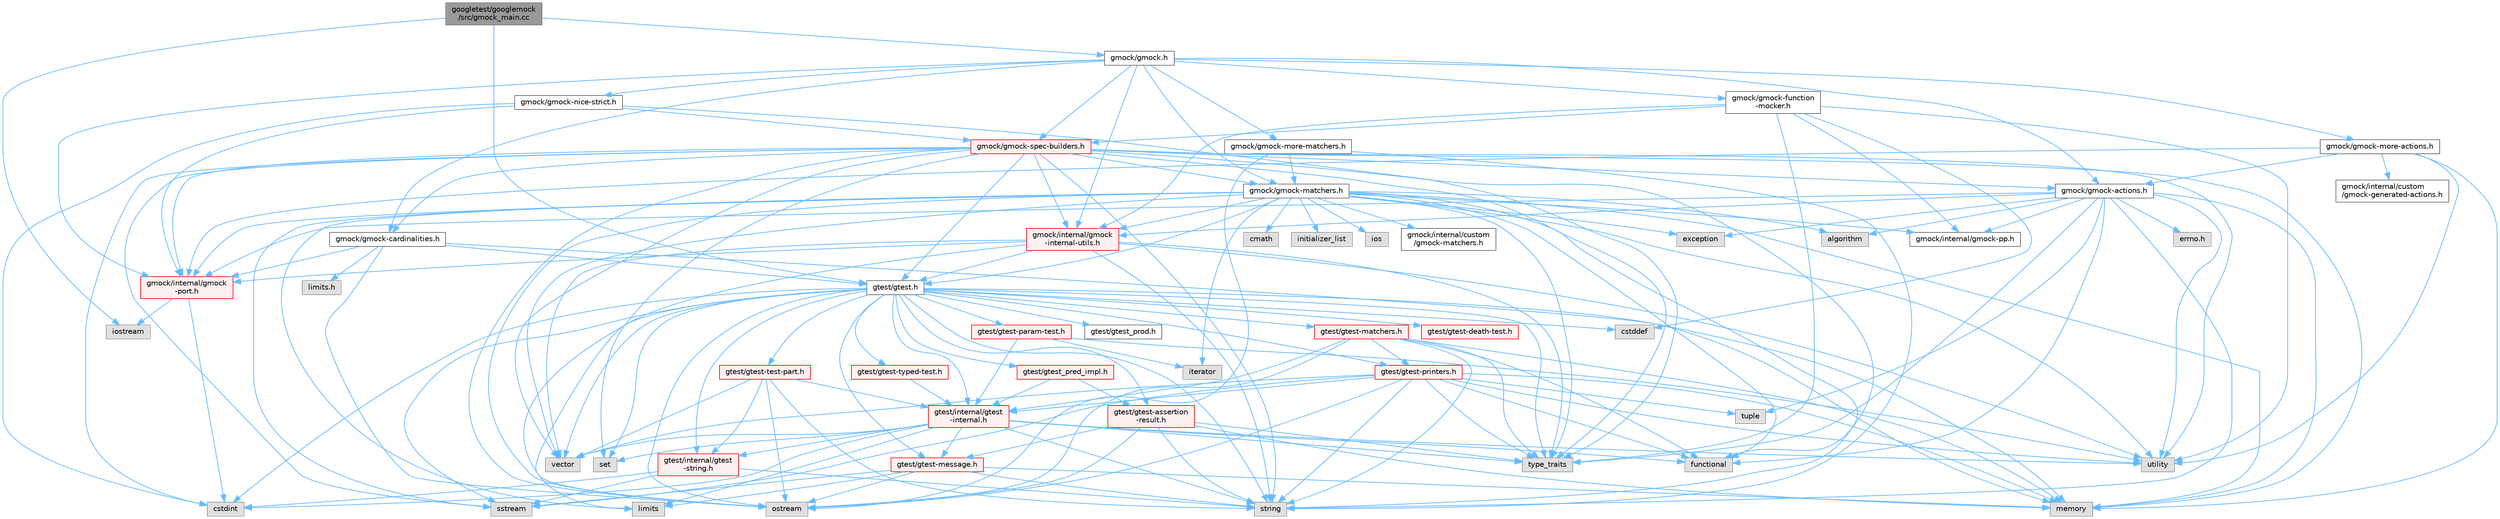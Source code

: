 digraph "googletest/googlemock/src/gmock_main.cc"
{
 // LATEX_PDF_SIZE
  bgcolor="transparent";
  edge [fontname=Helvetica,fontsize=10,labelfontname=Helvetica,labelfontsize=10];
  node [fontname=Helvetica,fontsize=10,shape=box,height=0.2,width=0.4];
  Node1 [id="Node000001",label="googletest/googlemock\l/src/gmock_main.cc",height=0.2,width=0.4,color="gray40", fillcolor="grey60", style="filled", fontcolor="black",tooltip=" "];
  Node1 -> Node2 [id="edge1_Node000001_Node000002",color="steelblue1",style="solid",tooltip=" "];
  Node2 [id="Node000002",label="iostream",height=0.2,width=0.4,color="grey60", fillcolor="#E0E0E0", style="filled",tooltip=" "];
  Node1 -> Node3 [id="edge2_Node000001_Node000003",color="steelblue1",style="solid",tooltip=" "];
  Node3 [id="Node000003",label="gmock/gmock.h",height=0.2,width=0.4,color="grey40", fillcolor="white", style="filled",URL="$gmock_8h.html",tooltip=" "];
  Node3 -> Node4 [id="edge3_Node000003_Node000004",color="steelblue1",style="solid",tooltip=" "];
  Node4 [id="Node000004",label="gmock/gmock-actions.h",height=0.2,width=0.4,color="grey40", fillcolor="white", style="filled",URL="$gmock-actions_8h.html",tooltip=" "];
  Node4 -> Node5 [id="edge4_Node000004_Node000005",color="steelblue1",style="solid",tooltip=" "];
  Node5 [id="Node000005",label="errno.h",height=0.2,width=0.4,color="grey60", fillcolor="#E0E0E0", style="filled",tooltip=" "];
  Node4 -> Node6 [id="edge5_Node000004_Node000006",color="steelblue1",style="solid",tooltip=" "];
  Node6 [id="Node000006",label="algorithm",height=0.2,width=0.4,color="grey60", fillcolor="#E0E0E0", style="filled",tooltip=" "];
  Node4 -> Node7 [id="edge6_Node000004_Node000007",color="steelblue1",style="solid",tooltip=" "];
  Node7 [id="Node000007",label="exception",height=0.2,width=0.4,color="grey60", fillcolor="#E0E0E0", style="filled",tooltip=" "];
  Node4 -> Node8 [id="edge7_Node000004_Node000008",color="steelblue1",style="solid",tooltip=" "];
  Node8 [id="Node000008",label="functional",height=0.2,width=0.4,color="grey60", fillcolor="#E0E0E0", style="filled",tooltip=" "];
  Node4 -> Node9 [id="edge8_Node000004_Node000009",color="steelblue1",style="solid",tooltip=" "];
  Node9 [id="Node000009",label="memory",height=0.2,width=0.4,color="grey60", fillcolor="#E0E0E0", style="filled",tooltip=" "];
  Node4 -> Node10 [id="edge9_Node000004_Node000010",color="steelblue1",style="solid",tooltip=" "];
  Node10 [id="Node000010",label="string",height=0.2,width=0.4,color="grey60", fillcolor="#E0E0E0", style="filled",tooltip=" "];
  Node4 -> Node11 [id="edge10_Node000004_Node000011",color="steelblue1",style="solid",tooltip=" "];
  Node11 [id="Node000011",label="tuple",height=0.2,width=0.4,color="grey60", fillcolor="#E0E0E0", style="filled",tooltip=" "];
  Node4 -> Node12 [id="edge11_Node000004_Node000012",color="steelblue1",style="solid",tooltip=" "];
  Node12 [id="Node000012",label="type_traits",height=0.2,width=0.4,color="grey60", fillcolor="#E0E0E0", style="filled",tooltip=" "];
  Node4 -> Node13 [id="edge12_Node000004_Node000013",color="steelblue1",style="solid",tooltip=" "];
  Node13 [id="Node000013",label="utility",height=0.2,width=0.4,color="grey60", fillcolor="#E0E0E0", style="filled",tooltip=" "];
  Node4 -> Node14 [id="edge13_Node000004_Node000014",color="steelblue1",style="solid",tooltip=" "];
  Node14 [id="Node000014",label="gmock/internal/gmock\l-internal-utils.h",height=0.2,width=0.4,color="red", fillcolor="#FFF0F0", style="filled",URL="$gmock-internal-utils_8h.html",tooltip=" "];
  Node14 -> Node16 [id="edge14_Node000014_Node000016",color="steelblue1",style="solid",tooltip=" "];
  Node16 [id="Node000016",label="ostream",height=0.2,width=0.4,color="grey60", fillcolor="#E0E0E0", style="filled",tooltip=" "];
  Node14 -> Node10 [id="edge15_Node000014_Node000010",color="steelblue1",style="solid",tooltip=" "];
  Node14 -> Node12 [id="edge16_Node000014_Node000012",color="steelblue1",style="solid",tooltip=" "];
  Node14 -> Node13 [id="edge17_Node000014_Node000013",color="steelblue1",style="solid",tooltip=" "];
  Node14 -> Node17 [id="edge18_Node000014_Node000017",color="steelblue1",style="solid",tooltip=" "];
  Node17 [id="Node000017",label="vector",height=0.2,width=0.4,color="grey60", fillcolor="#E0E0E0", style="filled",tooltip=" "];
  Node14 -> Node18 [id="edge19_Node000014_Node000018",color="steelblue1",style="solid",tooltip=" "];
  Node18 [id="Node000018",label="gmock/internal/gmock\l-port.h",height=0.2,width=0.4,color="red", fillcolor="#FFF0F0", style="filled",URL="$gmock-port_8h.html",tooltip=" "];
  Node18 -> Node21 [id="edge20_Node000018_Node000021",color="steelblue1",style="solid",tooltip=" "];
  Node21 [id="Node000021",label="cstdint",height=0.2,width=0.4,color="grey60", fillcolor="#E0E0E0", style="filled",tooltip=" "];
  Node18 -> Node2 [id="edge21_Node000018_Node000002",color="steelblue1",style="solid",tooltip=" "];
  Node14 -> Node48 [id="edge22_Node000014_Node000048",color="steelblue1",style="solid",tooltip=" "];
  Node48 [id="Node000048",label="gtest/gtest.h",height=0.2,width=0.4,color="grey40", fillcolor="white", style="filled",URL="$gtest_8h.html",tooltip=" "];
  Node48 -> Node29 [id="edge23_Node000048_Node000029",color="steelblue1",style="solid",tooltip=" "];
  Node29 [id="Node000029",label="cstddef",height=0.2,width=0.4,color="grey60", fillcolor="#E0E0E0", style="filled",tooltip=" "];
  Node48 -> Node21 [id="edge24_Node000048_Node000021",color="steelblue1",style="solid",tooltip=" "];
  Node48 -> Node33 [id="edge25_Node000048_Node000033",color="steelblue1",style="solid",tooltip=" "];
  Node33 [id="Node000033",label="limits",height=0.2,width=0.4,color="grey60", fillcolor="#E0E0E0", style="filled",tooltip=" "];
  Node48 -> Node9 [id="edge26_Node000048_Node000009",color="steelblue1",style="solid",tooltip=" "];
  Node48 -> Node16 [id="edge27_Node000048_Node000016",color="steelblue1",style="solid",tooltip=" "];
  Node48 -> Node32 [id="edge28_Node000048_Node000032",color="steelblue1",style="solid",tooltip=" "];
  Node32 [id="Node000032",label="set",height=0.2,width=0.4,color="grey60", fillcolor="#E0E0E0", style="filled",tooltip=" "];
  Node48 -> Node49 [id="edge29_Node000048_Node000049",color="steelblue1",style="solid",tooltip=" "];
  Node49 [id="Node000049",label="sstream",height=0.2,width=0.4,color="grey60", fillcolor="#E0E0E0", style="filled",tooltip=" "];
  Node48 -> Node10 [id="edge30_Node000048_Node000010",color="steelblue1",style="solid",tooltip=" "];
  Node48 -> Node12 [id="edge31_Node000048_Node000012",color="steelblue1",style="solid",tooltip=" "];
  Node48 -> Node17 [id="edge32_Node000048_Node000017",color="steelblue1",style="solid",tooltip=" "];
  Node48 -> Node50 [id="edge33_Node000048_Node000050",color="steelblue1",style="solid",tooltip=" "];
  Node50 [id="Node000050",label="gtest/gtest-assertion\l-result.h",height=0.2,width=0.4,color="red", fillcolor="#FFF0F0", style="filled",URL="$gtest-assertion-result_8h.html",tooltip=" "];
  Node50 -> Node9 [id="edge34_Node000050_Node000009",color="steelblue1",style="solid",tooltip=" "];
  Node50 -> Node16 [id="edge35_Node000050_Node000016",color="steelblue1",style="solid",tooltip=" "];
  Node50 -> Node10 [id="edge36_Node000050_Node000010",color="steelblue1",style="solid",tooltip=" "];
  Node50 -> Node12 [id="edge37_Node000050_Node000012",color="steelblue1",style="solid",tooltip=" "];
  Node50 -> Node51 [id="edge38_Node000050_Node000051",color="steelblue1",style="solid",tooltip=" "];
  Node51 [id="Node000051",label="gtest/gtest-message.h",height=0.2,width=0.4,color="red", fillcolor="#FFF0F0", style="filled",URL="$gtest-message_8h.html",tooltip=" "];
  Node51 -> Node33 [id="edge39_Node000051_Node000033",color="steelblue1",style="solid",tooltip=" "];
  Node51 -> Node9 [id="edge40_Node000051_Node000009",color="steelblue1",style="solid",tooltip=" "];
  Node51 -> Node16 [id="edge41_Node000051_Node000016",color="steelblue1",style="solid",tooltip=" "];
  Node51 -> Node49 [id="edge42_Node000051_Node000049",color="steelblue1",style="solid",tooltip=" "];
  Node51 -> Node10 [id="edge43_Node000051_Node000010",color="steelblue1",style="solid",tooltip=" "];
  Node48 -> Node52 [id="edge44_Node000048_Node000052",color="steelblue1",style="solid",tooltip=" "];
  Node52 [id="Node000052",label="gtest/gtest-death-test.h",height=0.2,width=0.4,color="red", fillcolor="#FFF0F0", style="filled",URL="$gtest-death-test_8h.html",tooltip=" "];
  Node48 -> Node54 [id="edge45_Node000048_Node000054",color="steelblue1",style="solid",tooltip=" "];
  Node54 [id="Node000054",label="gtest/gtest-matchers.h",height=0.2,width=0.4,color="red", fillcolor="#FFF0F0", style="filled",URL="$gtest-matchers_8h.html",tooltip=" "];
  Node54 -> Node8 [id="edge46_Node000054_Node000008",color="steelblue1",style="solid",tooltip=" "];
  Node54 -> Node9 [id="edge47_Node000054_Node000009",color="steelblue1",style="solid",tooltip=" "];
  Node54 -> Node16 [id="edge48_Node000054_Node000016",color="steelblue1",style="solid",tooltip=" "];
  Node54 -> Node10 [id="edge49_Node000054_Node000010",color="steelblue1",style="solid",tooltip=" "];
  Node54 -> Node12 [id="edge50_Node000054_Node000012",color="steelblue1",style="solid",tooltip=" "];
  Node54 -> Node56 [id="edge51_Node000054_Node000056",color="steelblue1",style="solid",tooltip=" "];
  Node56 [id="Node000056",label="gtest/gtest-printers.h",height=0.2,width=0.4,color="red", fillcolor="#FFF0F0", style="filled",URL="$gtest-printers_8h.html",tooltip=" "];
  Node56 -> Node8 [id="edge52_Node000056_Node000008",color="steelblue1",style="solid",tooltip=" "];
  Node56 -> Node9 [id="edge53_Node000056_Node000009",color="steelblue1",style="solid",tooltip=" "];
  Node56 -> Node16 [id="edge54_Node000056_Node000016",color="steelblue1",style="solid",tooltip=" "];
  Node56 -> Node49 [id="edge55_Node000056_Node000049",color="steelblue1",style="solid",tooltip=" "];
  Node56 -> Node10 [id="edge56_Node000056_Node000010",color="steelblue1",style="solid",tooltip=" "];
  Node56 -> Node11 [id="edge57_Node000056_Node000011",color="steelblue1",style="solid",tooltip=" "];
  Node56 -> Node12 [id="edge58_Node000056_Node000012",color="steelblue1",style="solid",tooltip=" "];
  Node56 -> Node13 [id="edge59_Node000056_Node000013",color="steelblue1",style="solid",tooltip=" "];
  Node56 -> Node17 [id="edge60_Node000056_Node000017",color="steelblue1",style="solid",tooltip=" "];
  Node56 -> Node57 [id="edge61_Node000056_Node000057",color="steelblue1",style="solid",tooltip=" "];
  Node57 [id="Node000057",label="gtest/internal/gtest\l-internal.h",height=0.2,width=0.4,color="red", fillcolor="#FFF0F0", style="filled",URL="$gtest-internal_8h.html",tooltip=" "];
  Node57 -> Node21 [id="edge62_Node000057_Node000021",color="steelblue1",style="solid",tooltip=" "];
  Node57 -> Node8 [id="edge63_Node000057_Node000008",color="steelblue1",style="solid",tooltip=" "];
  Node57 -> Node33 [id="edge64_Node000057_Node000033",color="steelblue1",style="solid",tooltip=" "];
  Node57 -> Node32 [id="edge65_Node000057_Node000032",color="steelblue1",style="solid",tooltip=" "];
  Node57 -> Node10 [id="edge66_Node000057_Node000010",color="steelblue1",style="solid",tooltip=" "];
  Node57 -> Node12 [id="edge67_Node000057_Node000012",color="steelblue1",style="solid",tooltip=" "];
  Node57 -> Node13 [id="edge68_Node000057_Node000013",color="steelblue1",style="solid",tooltip=" "];
  Node57 -> Node17 [id="edge69_Node000057_Node000017",color="steelblue1",style="solid",tooltip=" "];
  Node57 -> Node51 [id="edge70_Node000057_Node000051",color="steelblue1",style="solid",tooltip=" "];
  Node57 -> Node61 [id="edge71_Node000057_Node000061",color="steelblue1",style="solid",tooltip=" "];
  Node61 [id="Node000061",label="gtest/internal/gtest\l-string.h",height=0.2,width=0.4,color="red", fillcolor="#FFF0F0", style="filled",URL="$gtest-string_8h.html",tooltip=" "];
  Node61 -> Node21 [id="edge72_Node000061_Node000021",color="steelblue1",style="solid",tooltip=" "];
  Node61 -> Node49 [id="edge73_Node000061_Node000049",color="steelblue1",style="solid",tooltip=" "];
  Node61 -> Node10 [id="edge74_Node000061_Node000010",color="steelblue1",style="solid",tooltip=" "];
  Node54 -> Node57 [id="edge75_Node000054_Node000057",color="steelblue1",style="solid",tooltip=" "];
  Node48 -> Node51 [id="edge76_Node000048_Node000051",color="steelblue1",style="solid",tooltip=" "];
  Node48 -> Node64 [id="edge77_Node000048_Node000064",color="steelblue1",style="solid",tooltip=" "];
  Node64 [id="Node000064",label="gtest/gtest-param-test.h",height=0.2,width=0.4,color="red", fillcolor="#FFF0F0", style="filled",URL="$gtest-param-test_8h.html",tooltip=" "];
  Node64 -> Node34 [id="edge78_Node000064_Node000034",color="steelblue1",style="solid",tooltip=" "];
  Node34 [id="Node000034",label="iterator",height=0.2,width=0.4,color="grey60", fillcolor="#E0E0E0", style="filled",tooltip=" "];
  Node64 -> Node13 [id="edge79_Node000064_Node000013",color="steelblue1",style="solid",tooltip=" "];
  Node64 -> Node57 [id="edge80_Node000064_Node000057",color="steelblue1",style="solid",tooltip=" "];
  Node48 -> Node56 [id="edge81_Node000048_Node000056",color="steelblue1",style="solid",tooltip=" "];
  Node48 -> Node68 [id="edge82_Node000048_Node000068",color="steelblue1",style="solid",tooltip=" "];
  Node68 [id="Node000068",label="gtest/gtest-test-part.h",height=0.2,width=0.4,color="red", fillcolor="#FFF0F0", style="filled",URL="$gtest-test-part_8h.html",tooltip=" "];
  Node68 -> Node16 [id="edge83_Node000068_Node000016",color="steelblue1",style="solid",tooltip=" "];
  Node68 -> Node10 [id="edge84_Node000068_Node000010",color="steelblue1",style="solid",tooltip=" "];
  Node68 -> Node17 [id="edge85_Node000068_Node000017",color="steelblue1",style="solid",tooltip=" "];
  Node68 -> Node57 [id="edge86_Node000068_Node000057",color="steelblue1",style="solid",tooltip=" "];
  Node68 -> Node61 [id="edge87_Node000068_Node000061",color="steelblue1",style="solid",tooltip=" "];
  Node48 -> Node70 [id="edge88_Node000048_Node000070",color="steelblue1",style="solid",tooltip=" "];
  Node70 [id="Node000070",label="gtest/gtest-typed-test.h",height=0.2,width=0.4,color="red", fillcolor="#FFF0F0", style="filled",URL="$gtest-typed-test_8h.html",tooltip=" "];
  Node70 -> Node57 [id="edge89_Node000070_Node000057",color="steelblue1",style="solid",tooltip=" "];
  Node48 -> Node71 [id="edge90_Node000048_Node000071",color="steelblue1",style="solid",tooltip=" "];
  Node71 [id="Node000071",label="gtest/gtest_pred_impl.h",height=0.2,width=0.4,color="red", fillcolor="#FFF0F0", style="filled",URL="$gtest__pred__impl_8h.html",tooltip=" "];
  Node71 -> Node50 [id="edge91_Node000071_Node000050",color="steelblue1",style="solid",tooltip=" "];
  Node71 -> Node57 [id="edge92_Node000071_Node000057",color="steelblue1",style="solid",tooltip=" "];
  Node48 -> Node72 [id="edge93_Node000048_Node000072",color="steelblue1",style="solid",tooltip=" "];
  Node72 [id="Node000072",label="gtest/gtest_prod.h",height=0.2,width=0.4,color="grey40", fillcolor="white", style="filled",URL="$gtest__prod_8h.html",tooltip=" "];
  Node48 -> Node57 [id="edge94_Node000048_Node000057",color="steelblue1",style="solid",tooltip=" "];
  Node48 -> Node61 [id="edge95_Node000048_Node000061",color="steelblue1",style="solid",tooltip=" "];
  Node4 -> Node18 [id="edge96_Node000004_Node000018",color="steelblue1",style="solid",tooltip=" "];
  Node4 -> Node73 [id="edge97_Node000004_Node000073",color="steelblue1",style="solid",tooltip=" "];
  Node73 [id="Node000073",label="gmock/internal/gmock-pp.h",height=0.2,width=0.4,color="grey40", fillcolor="white", style="filled",URL="$gmock-pp_8h.html",tooltip=" "];
  Node3 -> Node74 [id="edge98_Node000003_Node000074",color="steelblue1",style="solid",tooltip=" "];
  Node74 [id="Node000074",label="gmock/gmock-cardinalities.h",height=0.2,width=0.4,color="grey40", fillcolor="white", style="filled",URL="$gmock-cardinalities_8h.html",tooltip=" "];
  Node74 -> Node75 [id="edge99_Node000074_Node000075",color="steelblue1",style="solid",tooltip=" "];
  Node75 [id="Node000075",label="limits.h",height=0.2,width=0.4,color="grey60", fillcolor="#E0E0E0", style="filled",tooltip=" "];
  Node74 -> Node9 [id="edge100_Node000074_Node000009",color="steelblue1",style="solid",tooltip=" "];
  Node74 -> Node16 [id="edge101_Node000074_Node000016",color="steelblue1",style="solid",tooltip=" "];
  Node74 -> Node18 [id="edge102_Node000074_Node000018",color="steelblue1",style="solid",tooltip=" "];
  Node74 -> Node48 [id="edge103_Node000074_Node000048",color="steelblue1",style="solid",tooltip=" "];
  Node3 -> Node76 [id="edge104_Node000003_Node000076",color="steelblue1",style="solid",tooltip=" "];
  Node76 [id="Node000076",label="gmock/gmock-function\l-mocker.h",height=0.2,width=0.4,color="grey40", fillcolor="white", style="filled",URL="$gmock-function-mocker_8h.html",tooltip=" "];
  Node76 -> Node29 [id="edge105_Node000076_Node000029",color="steelblue1",style="solid",tooltip=" "];
  Node76 -> Node12 [id="edge106_Node000076_Node000012",color="steelblue1",style="solid",tooltip=" "];
  Node76 -> Node13 [id="edge107_Node000076_Node000013",color="steelblue1",style="solid",tooltip=" "];
  Node76 -> Node77 [id="edge108_Node000076_Node000077",color="steelblue1",style="solid",tooltip=" "];
  Node77 [id="Node000077",label="gmock/gmock-spec-builders.h",height=0.2,width=0.4,color="red", fillcolor="#FFF0F0", style="filled",URL="$gmock-spec-builders_8h.html",tooltip=" "];
  Node77 -> Node21 [id="edge109_Node000077_Node000021",color="steelblue1",style="solid",tooltip=" "];
  Node77 -> Node8 [id="edge110_Node000077_Node000008",color="steelblue1",style="solid",tooltip=" "];
  Node77 -> Node9 [id="edge111_Node000077_Node000009",color="steelblue1",style="solid",tooltip=" "];
  Node77 -> Node16 [id="edge112_Node000077_Node000016",color="steelblue1",style="solid",tooltip=" "];
  Node77 -> Node32 [id="edge113_Node000077_Node000032",color="steelblue1",style="solid",tooltip=" "];
  Node77 -> Node49 [id="edge114_Node000077_Node000049",color="steelblue1",style="solid",tooltip=" "];
  Node77 -> Node10 [id="edge115_Node000077_Node000010",color="steelblue1",style="solid",tooltip=" "];
  Node77 -> Node12 [id="edge116_Node000077_Node000012",color="steelblue1",style="solid",tooltip=" "];
  Node77 -> Node13 [id="edge117_Node000077_Node000013",color="steelblue1",style="solid",tooltip=" "];
  Node77 -> Node17 [id="edge118_Node000077_Node000017",color="steelblue1",style="solid",tooltip=" "];
  Node77 -> Node4 [id="edge119_Node000077_Node000004",color="steelblue1",style="solid",tooltip=" "];
  Node77 -> Node74 [id="edge120_Node000077_Node000074",color="steelblue1",style="solid",tooltip=" "];
  Node77 -> Node78 [id="edge121_Node000077_Node000078",color="steelblue1",style="solid",tooltip=" "];
  Node78 [id="Node000078",label="gmock/gmock-matchers.h",height=0.2,width=0.4,color="grey40", fillcolor="white", style="filled",URL="$gmock-matchers_8h.html",tooltip=" "];
  Node78 -> Node6 [id="edge122_Node000078_Node000006",color="steelblue1",style="solid",tooltip=" "];
  Node78 -> Node79 [id="edge123_Node000078_Node000079",color="steelblue1",style="solid",tooltip=" "];
  Node79 [id="Node000079",label="cmath",height=0.2,width=0.4,color="grey60", fillcolor="#E0E0E0", style="filled",tooltip=" "];
  Node78 -> Node7 [id="edge124_Node000078_Node000007",color="steelblue1",style="solid",tooltip=" "];
  Node78 -> Node8 [id="edge125_Node000078_Node000008",color="steelblue1",style="solid",tooltip=" "];
  Node78 -> Node80 [id="edge126_Node000078_Node000080",color="steelblue1",style="solid",tooltip=" "];
  Node80 [id="Node000080",label="initializer_list",height=0.2,width=0.4,color="grey60", fillcolor="#E0E0E0", style="filled",tooltip=" "];
  Node78 -> Node81 [id="edge127_Node000078_Node000081",color="steelblue1",style="solid",tooltip=" "];
  Node81 [id="Node000081",label="ios",height=0.2,width=0.4,color="grey60", fillcolor="#E0E0E0", style="filled",tooltip=" "];
  Node78 -> Node34 [id="edge128_Node000078_Node000034",color="steelblue1",style="solid",tooltip=" "];
  Node78 -> Node33 [id="edge129_Node000078_Node000033",color="steelblue1",style="solid",tooltip=" "];
  Node78 -> Node9 [id="edge130_Node000078_Node000009",color="steelblue1",style="solid",tooltip=" "];
  Node78 -> Node16 [id="edge131_Node000078_Node000016",color="steelblue1",style="solid",tooltip=" "];
  Node78 -> Node49 [id="edge132_Node000078_Node000049",color="steelblue1",style="solid",tooltip=" "];
  Node78 -> Node10 [id="edge133_Node000078_Node000010",color="steelblue1",style="solid",tooltip=" "];
  Node78 -> Node12 [id="edge134_Node000078_Node000012",color="steelblue1",style="solid",tooltip=" "];
  Node78 -> Node13 [id="edge135_Node000078_Node000013",color="steelblue1",style="solid",tooltip=" "];
  Node78 -> Node17 [id="edge136_Node000078_Node000017",color="steelblue1",style="solid",tooltip=" "];
  Node78 -> Node14 [id="edge137_Node000078_Node000014",color="steelblue1",style="solid",tooltip=" "];
  Node78 -> Node18 [id="edge138_Node000078_Node000018",color="steelblue1",style="solid",tooltip=" "];
  Node78 -> Node73 [id="edge139_Node000078_Node000073",color="steelblue1",style="solid",tooltip=" "];
  Node78 -> Node48 [id="edge140_Node000078_Node000048",color="steelblue1",style="solid",tooltip=" "];
  Node78 -> Node82 [id="edge141_Node000078_Node000082",color="steelblue1",style="solid",tooltip=" "];
  Node82 [id="Node000082",label="gmock/internal/custom\l/gmock-matchers.h",height=0.2,width=0.4,color="grey40", fillcolor="white", style="filled",URL="$internal_2custom_2gmock-matchers_8h.html",tooltip=" "];
  Node77 -> Node14 [id="edge142_Node000077_Node000014",color="steelblue1",style="solid",tooltip=" "];
  Node77 -> Node18 [id="edge143_Node000077_Node000018",color="steelblue1",style="solid",tooltip=" "];
  Node77 -> Node48 [id="edge144_Node000077_Node000048",color="steelblue1",style="solid",tooltip=" "];
  Node76 -> Node14 [id="edge145_Node000076_Node000014",color="steelblue1",style="solid",tooltip=" "];
  Node76 -> Node73 [id="edge146_Node000076_Node000073",color="steelblue1",style="solid",tooltip=" "];
  Node3 -> Node78 [id="edge147_Node000003_Node000078",color="steelblue1",style="solid",tooltip=" "];
  Node3 -> Node83 [id="edge148_Node000003_Node000083",color="steelblue1",style="solid",tooltip=" "];
  Node83 [id="Node000083",label="gmock/gmock-more-actions.h",height=0.2,width=0.4,color="grey40", fillcolor="white", style="filled",URL="$gmock-more-actions_8h.html",tooltip=" "];
  Node83 -> Node9 [id="edge149_Node000083_Node000009",color="steelblue1",style="solid",tooltip=" "];
  Node83 -> Node13 [id="edge150_Node000083_Node000013",color="steelblue1",style="solid",tooltip=" "];
  Node83 -> Node4 [id="edge151_Node000083_Node000004",color="steelblue1",style="solid",tooltip=" "];
  Node83 -> Node18 [id="edge152_Node000083_Node000018",color="steelblue1",style="solid",tooltip=" "];
  Node83 -> Node84 [id="edge153_Node000083_Node000084",color="steelblue1",style="solid",tooltip=" "];
  Node84 [id="Node000084",label="gmock/internal/custom\l/gmock-generated-actions.h",height=0.2,width=0.4,color="grey40", fillcolor="white", style="filled",URL="$gmock-generated-actions_8h.html",tooltip=" "];
  Node3 -> Node85 [id="edge154_Node000003_Node000085",color="steelblue1",style="solid",tooltip=" "];
  Node85 [id="Node000085",label="gmock/gmock-more-matchers.h",height=0.2,width=0.4,color="grey40", fillcolor="white", style="filled",URL="$gmock-more-matchers_8h.html",tooltip=" "];
  Node85 -> Node16 [id="edge155_Node000085_Node000016",color="steelblue1",style="solid",tooltip=" "];
  Node85 -> Node10 [id="edge156_Node000085_Node000010",color="steelblue1",style="solid",tooltip=" "];
  Node85 -> Node78 [id="edge157_Node000085_Node000078",color="steelblue1",style="solid",tooltip=" "];
  Node3 -> Node86 [id="edge158_Node000003_Node000086",color="steelblue1",style="solid",tooltip=" "];
  Node86 [id="Node000086",label="gmock/gmock-nice-strict.h",height=0.2,width=0.4,color="grey40", fillcolor="white", style="filled",URL="$gmock-nice-strict_8h.html",tooltip=" "];
  Node86 -> Node21 [id="edge159_Node000086_Node000021",color="steelblue1",style="solid",tooltip=" "];
  Node86 -> Node12 [id="edge160_Node000086_Node000012",color="steelblue1",style="solid",tooltip=" "];
  Node86 -> Node77 [id="edge161_Node000086_Node000077",color="steelblue1",style="solid",tooltip=" "];
  Node86 -> Node18 [id="edge162_Node000086_Node000018",color="steelblue1",style="solid",tooltip=" "];
  Node3 -> Node77 [id="edge163_Node000003_Node000077",color="steelblue1",style="solid",tooltip=" "];
  Node3 -> Node14 [id="edge164_Node000003_Node000014",color="steelblue1",style="solid",tooltip=" "];
  Node3 -> Node18 [id="edge165_Node000003_Node000018",color="steelblue1",style="solid",tooltip=" "];
  Node1 -> Node48 [id="edge166_Node000001_Node000048",color="steelblue1",style="solid",tooltip=" "];
}
